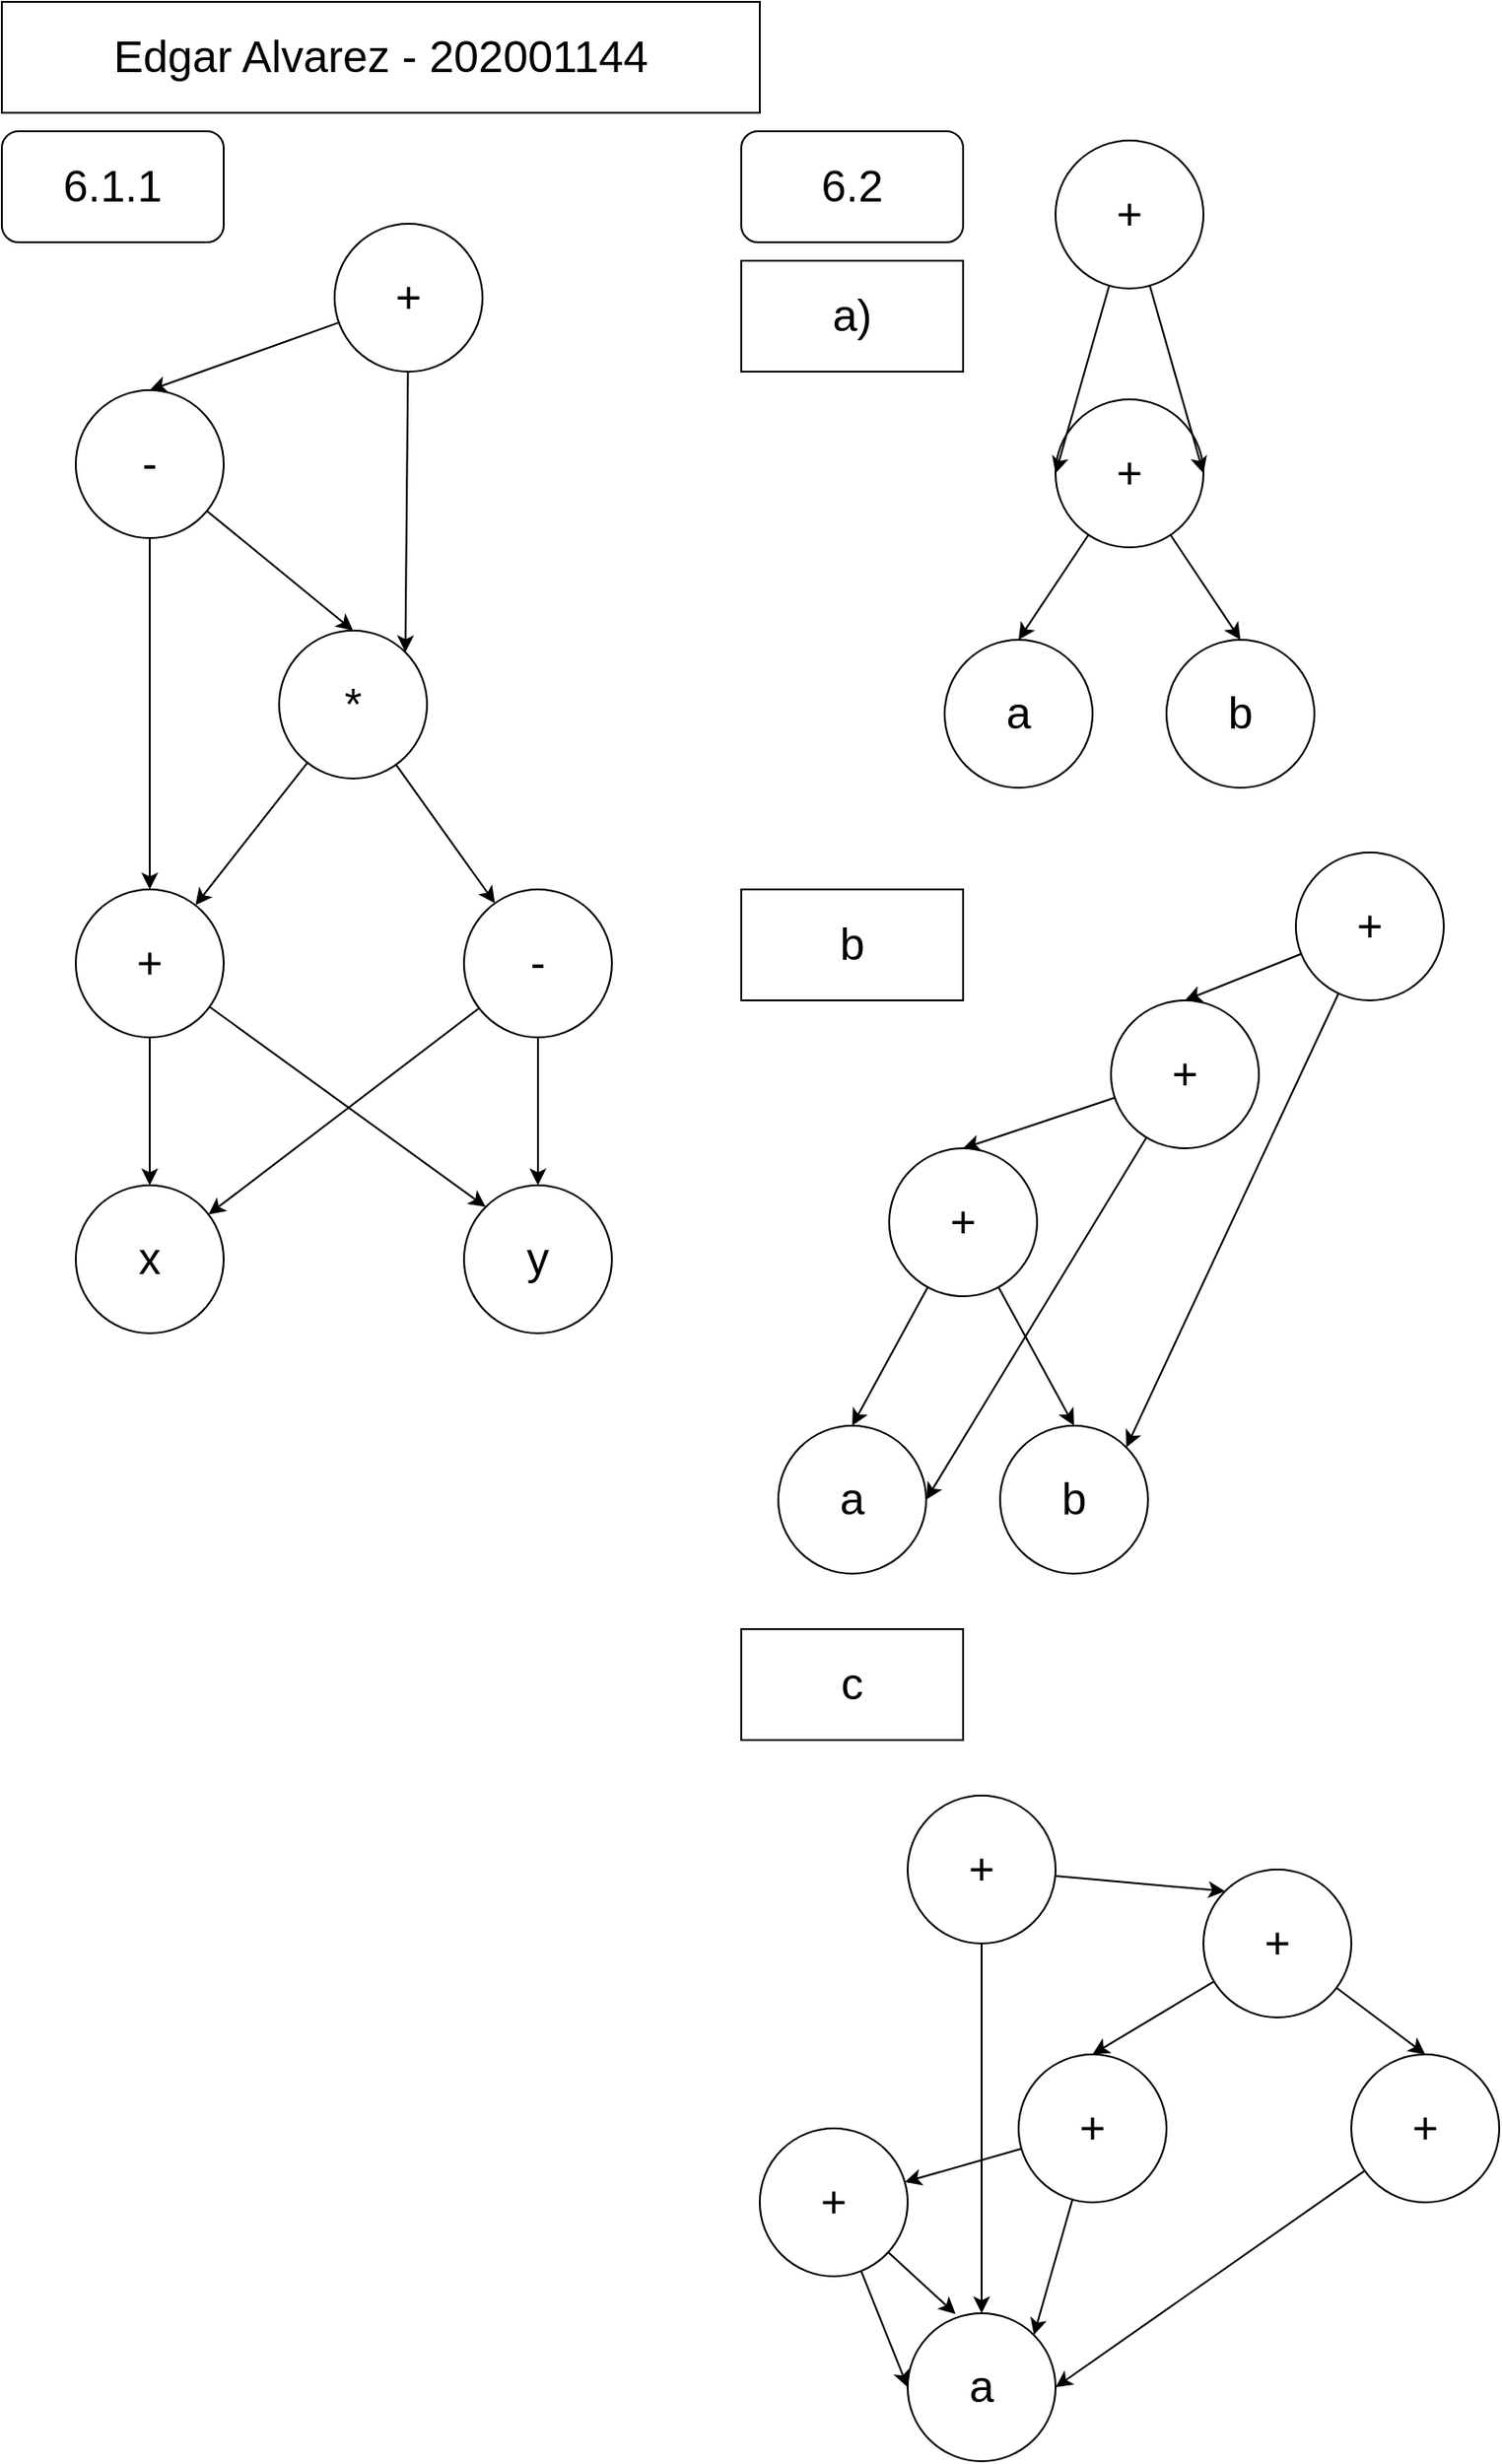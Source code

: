<mxfile version="24.1.0" type="github">
  <diagram name="Page-1" id="ShOJZOdcozLiZB4Zi4mf">
    <mxGraphModel dx="1467" dy="767" grid="1" gridSize="10" guides="1" tooltips="1" connect="1" arrows="1" fold="1" page="1" pageScale="1" pageWidth="850" pageHeight="1400" math="0" shadow="0">
      <root>
        <mxCell id="0" />
        <mxCell id="1" parent="0" />
        <mxCell id="2BrftuQvteU4rKJWlO9--18" style="edgeStyle=none;rounded=0;orthogonalLoop=1;jettySize=auto;html=1;entryX=0.5;entryY=0;entryDx=0;entryDy=0;strokeColor=default;align=center;verticalAlign=middle;fontFamily=Helvetica;fontSize=24;fontColor=default;labelBackgroundColor=default;endArrow=classic;" edge="1" parent="1" source="2BrftuQvteU4rKJWlO9--1" target="2BrftuQvteU4rKJWlO9--4">
          <mxGeometry relative="1" as="geometry" />
        </mxCell>
        <mxCell id="2BrftuQvteU4rKJWlO9--19" style="edgeStyle=none;rounded=0;orthogonalLoop=1;jettySize=auto;html=1;entryX=0.5;entryY=0;entryDx=0;entryDy=0;strokeColor=default;align=center;verticalAlign=middle;fontFamily=Helvetica;fontSize=24;fontColor=default;labelBackgroundColor=default;endArrow=classic;" edge="1" parent="1" source="2BrftuQvteU4rKJWlO9--1" target="2BrftuQvteU4rKJWlO9--5">
          <mxGeometry relative="1" as="geometry" />
        </mxCell>
        <mxCell id="2BrftuQvteU4rKJWlO9--1" value="-" style="ellipse;whiteSpace=wrap;html=1;aspect=fixed;fontSize=24;" vertex="1" parent="1">
          <mxGeometry x="60" y="240" width="80" height="80" as="geometry" />
        </mxCell>
        <mxCell id="2BrftuQvteU4rKJWlO9--16" style="edgeStyle=none;rounded=0;orthogonalLoop=1;jettySize=auto;html=1;strokeColor=default;align=center;verticalAlign=middle;fontFamily=Helvetica;fontSize=24;fontColor=default;labelBackgroundColor=default;endArrow=classic;" edge="1" parent="1" source="2BrftuQvteU4rKJWlO9--4" target="2BrftuQvteU4rKJWlO9--5">
          <mxGeometry relative="1" as="geometry" />
        </mxCell>
        <mxCell id="2BrftuQvteU4rKJWlO9--17" style="edgeStyle=none;rounded=0;orthogonalLoop=1;jettySize=auto;html=1;strokeColor=default;align=center;verticalAlign=middle;fontFamily=Helvetica;fontSize=24;fontColor=default;labelBackgroundColor=default;endArrow=classic;" edge="1" parent="1" source="2BrftuQvteU4rKJWlO9--4" target="2BrftuQvteU4rKJWlO9--6">
          <mxGeometry relative="1" as="geometry" />
        </mxCell>
        <mxCell id="2BrftuQvteU4rKJWlO9--4" value="*" style="ellipse;whiteSpace=wrap;html=1;aspect=fixed;strokeColor=default;align=center;verticalAlign=middle;fontFamily=Helvetica;fontSize=24;fontColor=default;fillColor=default;" vertex="1" parent="1">
          <mxGeometry x="170" y="370" width="80" height="80" as="geometry" />
        </mxCell>
        <mxCell id="2BrftuQvteU4rKJWlO9--9" style="rounded=0;orthogonalLoop=1;jettySize=auto;html=1;fontFamily=Helvetica;fontSize=24;fontColor=default;" edge="1" parent="1" source="2BrftuQvteU4rKJWlO9--5" target="2BrftuQvteU4rKJWlO9--7">
          <mxGeometry relative="1" as="geometry" />
        </mxCell>
        <mxCell id="2BrftuQvteU4rKJWlO9--10" style="edgeStyle=none;rounded=0;orthogonalLoop=1;jettySize=auto;html=1;entryX=0;entryY=0;entryDx=0;entryDy=0;strokeColor=default;align=center;verticalAlign=middle;fontFamily=Helvetica;fontSize=24;fontColor=default;labelBackgroundColor=default;endArrow=classic;" edge="1" parent="1" source="2BrftuQvteU4rKJWlO9--5" target="2BrftuQvteU4rKJWlO9--8">
          <mxGeometry relative="1" as="geometry" />
        </mxCell>
        <mxCell id="2BrftuQvteU4rKJWlO9--5" value="+" style="ellipse;whiteSpace=wrap;html=1;aspect=fixed;strokeColor=default;align=center;verticalAlign=middle;fontFamily=Helvetica;fontSize=24;fontColor=default;fillColor=default;" vertex="1" parent="1">
          <mxGeometry x="60" y="510" width="80" height="80" as="geometry" />
        </mxCell>
        <mxCell id="2BrftuQvteU4rKJWlO9--23" style="edgeStyle=none;rounded=0;orthogonalLoop=1;jettySize=auto;html=1;strokeColor=default;align=center;verticalAlign=middle;fontFamily=Helvetica;fontSize=24;fontColor=default;labelBackgroundColor=default;endArrow=classic;" edge="1" parent="1" source="2BrftuQvteU4rKJWlO9--6" target="2BrftuQvteU4rKJWlO9--7">
          <mxGeometry relative="1" as="geometry" />
        </mxCell>
        <mxCell id="2BrftuQvteU4rKJWlO9--24" style="edgeStyle=none;rounded=0;orthogonalLoop=1;jettySize=auto;html=1;entryX=0.5;entryY=0;entryDx=0;entryDy=0;strokeColor=default;align=center;verticalAlign=middle;fontFamily=Helvetica;fontSize=24;fontColor=default;labelBackgroundColor=default;endArrow=classic;" edge="1" parent="1" source="2BrftuQvteU4rKJWlO9--6" target="2BrftuQvteU4rKJWlO9--8">
          <mxGeometry relative="1" as="geometry" />
        </mxCell>
        <mxCell id="2BrftuQvteU4rKJWlO9--6" value="-" style="ellipse;whiteSpace=wrap;html=1;aspect=fixed;strokeColor=default;align=center;verticalAlign=middle;fontFamily=Helvetica;fontSize=24;fontColor=default;fillColor=default;" vertex="1" parent="1">
          <mxGeometry x="270" y="510" width="80" height="80" as="geometry" />
        </mxCell>
        <mxCell id="2BrftuQvteU4rKJWlO9--7" value="x" style="ellipse;whiteSpace=wrap;html=1;aspect=fixed;strokeColor=default;align=center;verticalAlign=middle;fontFamily=Helvetica;fontSize=24;fontColor=default;fillColor=default;" vertex="1" parent="1">
          <mxGeometry x="60" y="670" width="80" height="80" as="geometry" />
        </mxCell>
        <mxCell id="2BrftuQvteU4rKJWlO9--8" value="y" style="ellipse;whiteSpace=wrap;html=1;aspect=fixed;strokeColor=default;align=center;verticalAlign=middle;fontFamily=Helvetica;fontSize=24;fontColor=default;fillColor=default;" vertex="1" parent="1">
          <mxGeometry x="270" y="670" width="80" height="80" as="geometry" />
        </mxCell>
        <mxCell id="2BrftuQvteU4rKJWlO9--22" style="edgeStyle=none;rounded=0;orthogonalLoop=1;jettySize=auto;html=1;entryX=1;entryY=0;entryDx=0;entryDy=0;strokeColor=default;align=center;verticalAlign=middle;fontFamily=Helvetica;fontSize=24;fontColor=default;labelBackgroundColor=default;endArrow=classic;" edge="1" parent="1" source="2BrftuQvteU4rKJWlO9--20" target="2BrftuQvteU4rKJWlO9--4">
          <mxGeometry relative="1" as="geometry" />
        </mxCell>
        <mxCell id="2BrftuQvteU4rKJWlO9--20" value="+" style="ellipse;whiteSpace=wrap;html=1;aspect=fixed;strokeColor=default;align=center;verticalAlign=middle;fontFamily=Helvetica;fontSize=24;fontColor=default;labelBackgroundColor=default;fillColor=default;" vertex="1" parent="1">
          <mxGeometry x="200" y="150" width="80" height="80" as="geometry" />
        </mxCell>
        <mxCell id="2BrftuQvteU4rKJWlO9--21" style="edgeStyle=none;rounded=0;orthogonalLoop=1;jettySize=auto;html=1;entryX=0.5;entryY=0;entryDx=0;entryDy=0;strokeColor=default;align=center;verticalAlign=middle;fontFamily=Helvetica;fontSize=24;fontColor=default;labelBackgroundColor=default;endArrow=classic;" edge="1" parent="1" source="2BrftuQvteU4rKJWlO9--20" target="2BrftuQvteU4rKJWlO9--1">
          <mxGeometry relative="1" as="geometry" />
        </mxCell>
        <mxCell id="2BrftuQvteU4rKJWlO9--25" value="Edgar Alvarez - 202001144" style="rounded=0;whiteSpace=wrap;html=1;strokeColor=default;align=center;verticalAlign=middle;fontFamily=Helvetica;fontSize=24;fontColor=default;labelBackgroundColor=default;fillColor=default;" vertex="1" parent="1">
          <mxGeometry x="20" y="30" width="410" height="60" as="geometry" />
        </mxCell>
        <mxCell id="2BrftuQvteU4rKJWlO9--26" value="6.1.1" style="rounded=1;whiteSpace=wrap;html=1;strokeColor=default;align=center;verticalAlign=middle;fontFamily=Helvetica;fontSize=24;fontColor=default;labelBackgroundColor=default;fillColor=default;" vertex="1" parent="1">
          <mxGeometry x="20" y="100" width="120" height="60" as="geometry" />
        </mxCell>
        <mxCell id="2BrftuQvteU4rKJWlO9--28" value="6.2" style="rounded=1;whiteSpace=wrap;html=1;strokeColor=default;align=center;verticalAlign=middle;fontFamily=Helvetica;fontSize=24;fontColor=default;labelBackgroundColor=default;fillColor=default;" vertex="1" parent="1">
          <mxGeometry x="420" y="100" width="120" height="60" as="geometry" />
        </mxCell>
        <mxCell id="2BrftuQvteU4rKJWlO9--29" value="a)" style="rounded=0;whiteSpace=wrap;html=1;strokeColor=default;align=center;verticalAlign=middle;fontFamily=Helvetica;fontSize=24;fontColor=default;labelBackgroundColor=default;fillColor=default;" vertex="1" parent="1">
          <mxGeometry x="420" y="170" width="120" height="60" as="geometry" />
        </mxCell>
        <mxCell id="2BrftuQvteU4rKJWlO9--33" style="edgeStyle=none;rounded=0;orthogonalLoop=1;jettySize=auto;html=1;entryX=0.5;entryY=0;entryDx=0;entryDy=0;strokeColor=default;align=center;verticalAlign=middle;fontFamily=Helvetica;fontSize=24;fontColor=default;labelBackgroundColor=default;endArrow=classic;" edge="1" parent="1" source="2BrftuQvteU4rKJWlO9--30" target="2BrftuQvteU4rKJWlO9--31">
          <mxGeometry relative="1" as="geometry" />
        </mxCell>
        <mxCell id="2BrftuQvteU4rKJWlO9--34" style="edgeStyle=none;rounded=0;orthogonalLoop=1;jettySize=auto;html=1;entryX=0.5;entryY=0;entryDx=0;entryDy=0;strokeColor=default;align=center;verticalAlign=middle;fontFamily=Helvetica;fontSize=24;fontColor=default;labelBackgroundColor=default;endArrow=classic;" edge="1" parent="1" source="2BrftuQvteU4rKJWlO9--30" target="2BrftuQvteU4rKJWlO9--32">
          <mxGeometry relative="1" as="geometry" />
        </mxCell>
        <mxCell id="2BrftuQvteU4rKJWlO9--30" value="+" style="ellipse;whiteSpace=wrap;html=1;aspect=fixed;strokeColor=default;align=center;verticalAlign=middle;fontFamily=Helvetica;fontSize=24;fontColor=default;labelBackgroundColor=default;fillColor=default;" vertex="1" parent="1">
          <mxGeometry x="590" y="245" width="80" height="80" as="geometry" />
        </mxCell>
        <mxCell id="2BrftuQvteU4rKJWlO9--31" value="a" style="ellipse;whiteSpace=wrap;html=1;aspect=fixed;strokeColor=default;align=center;verticalAlign=middle;fontFamily=Helvetica;fontSize=24;fontColor=default;labelBackgroundColor=default;fillColor=default;" vertex="1" parent="1">
          <mxGeometry x="530" y="375" width="80" height="80" as="geometry" />
        </mxCell>
        <mxCell id="2BrftuQvteU4rKJWlO9--32" value="b" style="ellipse;whiteSpace=wrap;html=1;aspect=fixed;strokeColor=default;align=center;verticalAlign=middle;fontFamily=Helvetica;fontSize=24;fontColor=default;labelBackgroundColor=default;fillColor=default;" vertex="1" parent="1">
          <mxGeometry x="650" y="375" width="80" height="80" as="geometry" />
        </mxCell>
        <mxCell id="2BrftuQvteU4rKJWlO9--37" style="edgeStyle=none;rounded=0;orthogonalLoop=1;jettySize=auto;html=1;entryX=0;entryY=0.5;entryDx=0;entryDy=0;strokeColor=default;align=center;verticalAlign=middle;fontFamily=Helvetica;fontSize=24;fontColor=default;labelBackgroundColor=default;endArrow=classic;" edge="1" parent="1" source="2BrftuQvteU4rKJWlO9--35" target="2BrftuQvteU4rKJWlO9--30">
          <mxGeometry relative="1" as="geometry" />
        </mxCell>
        <mxCell id="2BrftuQvteU4rKJWlO9--38" style="edgeStyle=none;rounded=0;orthogonalLoop=1;jettySize=auto;html=1;entryX=1;entryY=0.5;entryDx=0;entryDy=0;strokeColor=default;align=center;verticalAlign=middle;fontFamily=Helvetica;fontSize=24;fontColor=default;labelBackgroundColor=default;endArrow=classic;" edge="1" parent="1" source="2BrftuQvteU4rKJWlO9--35" target="2BrftuQvteU4rKJWlO9--30">
          <mxGeometry relative="1" as="geometry" />
        </mxCell>
        <mxCell id="2BrftuQvteU4rKJWlO9--35" value="+" style="ellipse;whiteSpace=wrap;html=1;aspect=fixed;strokeColor=default;align=center;verticalAlign=middle;fontFamily=Helvetica;fontSize=24;fontColor=default;labelBackgroundColor=default;fillColor=default;" vertex="1" parent="1">
          <mxGeometry x="590" y="105" width="80" height="80" as="geometry" />
        </mxCell>
        <mxCell id="2BrftuQvteU4rKJWlO9--39" value="b" style="rounded=0;whiteSpace=wrap;html=1;strokeColor=default;align=center;verticalAlign=middle;fontFamily=Helvetica;fontSize=24;fontColor=default;labelBackgroundColor=default;fillColor=default;" vertex="1" parent="1">
          <mxGeometry x="420" y="510" width="120" height="60" as="geometry" />
        </mxCell>
        <mxCell id="2BrftuQvteU4rKJWlO9--40" value="a" style="ellipse;whiteSpace=wrap;html=1;aspect=fixed;strokeColor=default;align=center;verticalAlign=middle;fontFamily=Helvetica;fontSize=24;fontColor=default;labelBackgroundColor=default;fillColor=default;" vertex="1" parent="1">
          <mxGeometry x="440" y="800" width="80" height="80" as="geometry" />
        </mxCell>
        <mxCell id="2BrftuQvteU4rKJWlO9--41" value="b" style="ellipse;whiteSpace=wrap;html=1;aspect=fixed;strokeColor=default;align=center;verticalAlign=middle;fontFamily=Helvetica;fontSize=24;fontColor=default;labelBackgroundColor=default;fillColor=default;" vertex="1" parent="1">
          <mxGeometry x="560" y="800" width="80" height="80" as="geometry" />
        </mxCell>
        <mxCell id="2BrftuQvteU4rKJWlO9--43" style="edgeStyle=none;rounded=0;orthogonalLoop=1;jettySize=auto;html=1;entryX=0.5;entryY=0;entryDx=0;entryDy=0;strokeColor=default;align=center;verticalAlign=middle;fontFamily=Helvetica;fontSize=24;fontColor=default;labelBackgroundColor=default;endArrow=classic;" edge="1" parent="1" source="2BrftuQvteU4rKJWlO9--42" target="2BrftuQvteU4rKJWlO9--40">
          <mxGeometry relative="1" as="geometry" />
        </mxCell>
        <mxCell id="2BrftuQvteU4rKJWlO9--44" style="edgeStyle=none;rounded=0;orthogonalLoop=1;jettySize=auto;html=1;entryX=0.5;entryY=0;entryDx=0;entryDy=0;strokeColor=default;align=center;verticalAlign=middle;fontFamily=Helvetica;fontSize=24;fontColor=default;labelBackgroundColor=default;endArrow=classic;" edge="1" parent="1" source="2BrftuQvteU4rKJWlO9--42" target="2BrftuQvteU4rKJWlO9--41">
          <mxGeometry relative="1" as="geometry" />
        </mxCell>
        <mxCell id="2BrftuQvteU4rKJWlO9--42" value="+" style="ellipse;whiteSpace=wrap;html=1;aspect=fixed;strokeColor=default;align=center;verticalAlign=middle;fontFamily=Helvetica;fontSize=24;fontColor=default;labelBackgroundColor=default;fillColor=default;" vertex="1" parent="1">
          <mxGeometry x="500" y="650" width="80" height="80" as="geometry" />
        </mxCell>
        <mxCell id="2BrftuQvteU4rKJWlO9--48" style="edgeStyle=none;rounded=0;orthogonalLoop=1;jettySize=auto;html=1;entryX=0.5;entryY=0;entryDx=0;entryDy=0;strokeColor=default;align=center;verticalAlign=middle;fontFamily=Helvetica;fontSize=24;fontColor=default;labelBackgroundColor=default;endArrow=classic;" edge="1" parent="1" source="2BrftuQvteU4rKJWlO9--47" target="2BrftuQvteU4rKJWlO9--42">
          <mxGeometry relative="1" as="geometry" />
        </mxCell>
        <mxCell id="2BrftuQvteU4rKJWlO9--49" style="edgeStyle=none;rounded=0;orthogonalLoop=1;jettySize=auto;html=1;strokeColor=default;align=center;verticalAlign=middle;fontFamily=Helvetica;fontSize=24;fontColor=default;labelBackgroundColor=default;endArrow=classic;entryX=1;entryY=0.5;entryDx=0;entryDy=0;" edge="1" parent="1" source="2BrftuQvteU4rKJWlO9--47" target="2BrftuQvteU4rKJWlO9--40">
          <mxGeometry relative="1" as="geometry">
            <mxPoint x="640" y="670" as="targetPoint" />
          </mxGeometry>
        </mxCell>
        <mxCell id="2BrftuQvteU4rKJWlO9--47" value="+" style="ellipse;whiteSpace=wrap;html=1;aspect=fixed;strokeColor=default;align=center;verticalAlign=middle;fontFamily=Helvetica;fontSize=24;fontColor=default;labelBackgroundColor=default;fillColor=default;" vertex="1" parent="1">
          <mxGeometry x="620" y="570" width="80" height="80" as="geometry" />
        </mxCell>
        <mxCell id="2BrftuQvteU4rKJWlO9--51" style="edgeStyle=none;rounded=0;orthogonalLoop=1;jettySize=auto;html=1;entryX=0.5;entryY=0;entryDx=0;entryDy=0;strokeColor=default;align=center;verticalAlign=middle;fontFamily=Helvetica;fontSize=24;fontColor=default;labelBackgroundColor=default;endArrow=classic;" edge="1" parent="1" source="2BrftuQvteU4rKJWlO9--50" target="2BrftuQvteU4rKJWlO9--47">
          <mxGeometry relative="1" as="geometry" />
        </mxCell>
        <mxCell id="2BrftuQvteU4rKJWlO9--52" style="edgeStyle=none;rounded=0;orthogonalLoop=1;jettySize=auto;html=1;entryX=1;entryY=0;entryDx=0;entryDy=0;strokeColor=default;align=center;verticalAlign=middle;fontFamily=Helvetica;fontSize=24;fontColor=default;labelBackgroundColor=default;endArrow=classic;" edge="1" parent="1" source="2BrftuQvteU4rKJWlO9--50" target="2BrftuQvteU4rKJWlO9--41">
          <mxGeometry relative="1" as="geometry" />
        </mxCell>
        <mxCell id="2BrftuQvteU4rKJWlO9--50" value="+" style="ellipse;whiteSpace=wrap;html=1;aspect=fixed;strokeColor=default;align=center;verticalAlign=middle;fontFamily=Helvetica;fontSize=24;fontColor=default;labelBackgroundColor=default;fillColor=default;" vertex="1" parent="1">
          <mxGeometry x="720" y="490" width="80" height="80" as="geometry" />
        </mxCell>
        <mxCell id="2BrftuQvteU4rKJWlO9--53" value="c" style="rounded=0;whiteSpace=wrap;html=1;strokeColor=default;align=center;verticalAlign=middle;fontFamily=Helvetica;fontSize=24;fontColor=default;labelBackgroundColor=default;fillColor=default;" vertex="1" parent="1">
          <mxGeometry x="420" y="910" width="120" height="60" as="geometry" />
        </mxCell>
        <mxCell id="2BrftuQvteU4rKJWlO9--55" value="a" style="ellipse;whiteSpace=wrap;html=1;aspect=fixed;strokeColor=default;align=center;verticalAlign=middle;fontFamily=Helvetica;fontSize=24;fontColor=default;labelBackgroundColor=default;fillColor=default;" vertex="1" parent="1">
          <mxGeometry x="510" y="1280" width="80" height="80" as="geometry" />
        </mxCell>
        <mxCell id="2BrftuQvteU4rKJWlO9--58" style="edgeStyle=none;rounded=0;orthogonalLoop=1;jettySize=auto;html=1;entryX=0;entryY=0.5;entryDx=0;entryDy=0;strokeColor=default;align=center;verticalAlign=middle;fontFamily=Helvetica;fontSize=24;fontColor=default;labelBackgroundColor=default;endArrow=classic;" edge="1" parent="1" source="2BrftuQvteU4rKJWlO9--57" target="2BrftuQvteU4rKJWlO9--55">
          <mxGeometry relative="1" as="geometry" />
        </mxCell>
        <mxCell id="2BrftuQvteU4rKJWlO9--59" style="edgeStyle=none;rounded=0;orthogonalLoop=1;jettySize=auto;html=1;entryX=0.324;entryY=0.005;entryDx=0;entryDy=0;strokeColor=default;align=center;verticalAlign=middle;fontFamily=Helvetica;fontSize=24;fontColor=default;labelBackgroundColor=default;endArrow=classic;entryPerimeter=0;" edge="1" parent="1" source="2BrftuQvteU4rKJWlO9--57" target="2BrftuQvteU4rKJWlO9--55">
          <mxGeometry relative="1" as="geometry" />
        </mxCell>
        <mxCell id="2BrftuQvteU4rKJWlO9--57" value="+" style="ellipse;whiteSpace=wrap;html=1;aspect=fixed;strokeColor=default;align=center;verticalAlign=middle;fontFamily=Helvetica;fontSize=24;fontColor=default;labelBackgroundColor=default;fillColor=default;" vertex="1" parent="1">
          <mxGeometry x="430" y="1180" width="80" height="80" as="geometry" />
        </mxCell>
        <mxCell id="2BrftuQvteU4rKJWlO9--61" style="edgeStyle=none;rounded=0;orthogonalLoop=1;jettySize=auto;html=1;strokeColor=default;align=center;verticalAlign=middle;fontFamily=Helvetica;fontSize=24;fontColor=default;labelBackgroundColor=default;endArrow=classic;" edge="1" parent="1" source="2BrftuQvteU4rKJWlO9--60" target="2BrftuQvteU4rKJWlO9--57">
          <mxGeometry relative="1" as="geometry" />
        </mxCell>
        <mxCell id="2BrftuQvteU4rKJWlO9--69" style="edgeStyle=none;rounded=0;orthogonalLoop=1;jettySize=auto;html=1;entryX=1;entryY=0;entryDx=0;entryDy=0;strokeColor=default;align=center;verticalAlign=middle;fontFamily=Helvetica;fontSize=24;fontColor=default;labelBackgroundColor=default;endArrow=classic;" edge="1" parent="1" source="2BrftuQvteU4rKJWlO9--60" target="2BrftuQvteU4rKJWlO9--55">
          <mxGeometry relative="1" as="geometry" />
        </mxCell>
        <mxCell id="2BrftuQvteU4rKJWlO9--60" value="+" style="ellipse;whiteSpace=wrap;html=1;aspect=fixed;strokeColor=default;align=center;verticalAlign=middle;fontFamily=Helvetica;fontSize=24;fontColor=default;labelBackgroundColor=default;fillColor=default;" vertex="1" parent="1">
          <mxGeometry x="570" y="1140" width="80" height="80" as="geometry" />
        </mxCell>
        <mxCell id="2BrftuQvteU4rKJWlO9--71" style="edgeStyle=none;rounded=0;orthogonalLoop=1;jettySize=auto;html=1;entryX=0;entryY=0;entryDx=0;entryDy=0;strokeColor=default;align=center;verticalAlign=middle;fontFamily=Helvetica;fontSize=24;fontColor=default;labelBackgroundColor=default;endArrow=classic;" edge="1" parent="1" source="2BrftuQvteU4rKJWlO9--62" target="2BrftuQvteU4rKJWlO9--64">
          <mxGeometry relative="1" as="geometry" />
        </mxCell>
        <mxCell id="2BrftuQvteU4rKJWlO9--72" style="edgeStyle=none;rounded=0;orthogonalLoop=1;jettySize=auto;html=1;entryX=0.5;entryY=0;entryDx=0;entryDy=0;strokeColor=default;align=center;verticalAlign=middle;fontFamily=Helvetica;fontSize=24;fontColor=default;labelBackgroundColor=default;endArrow=classic;" edge="1" parent="1" source="2BrftuQvteU4rKJWlO9--62" target="2BrftuQvteU4rKJWlO9--55">
          <mxGeometry relative="1" as="geometry" />
        </mxCell>
        <mxCell id="2BrftuQvteU4rKJWlO9--62" value="+" style="ellipse;whiteSpace=wrap;html=1;aspect=fixed;strokeColor=default;align=center;verticalAlign=middle;fontFamily=Helvetica;fontSize=24;fontColor=default;labelBackgroundColor=default;fillColor=default;" vertex="1" parent="1">
          <mxGeometry x="510" y="1000" width="80" height="80" as="geometry" />
        </mxCell>
        <mxCell id="2BrftuQvteU4rKJWlO9--70" style="edgeStyle=none;rounded=0;orthogonalLoop=1;jettySize=auto;html=1;entryX=1;entryY=0.5;entryDx=0;entryDy=0;strokeColor=default;align=center;verticalAlign=middle;fontFamily=Helvetica;fontSize=24;fontColor=default;labelBackgroundColor=default;endArrow=classic;" edge="1" parent="1" source="2BrftuQvteU4rKJWlO9--63" target="2BrftuQvteU4rKJWlO9--55">
          <mxGeometry relative="1" as="geometry" />
        </mxCell>
        <mxCell id="2BrftuQvteU4rKJWlO9--63" value="+" style="ellipse;whiteSpace=wrap;html=1;aspect=fixed;strokeColor=default;align=center;verticalAlign=middle;fontFamily=Helvetica;fontSize=24;fontColor=default;labelBackgroundColor=default;fillColor=default;" vertex="1" parent="1">
          <mxGeometry x="750" y="1140" width="80" height="80" as="geometry" />
        </mxCell>
        <mxCell id="2BrftuQvteU4rKJWlO9--67" style="edgeStyle=none;rounded=0;orthogonalLoop=1;jettySize=auto;html=1;entryX=0.5;entryY=0;entryDx=0;entryDy=0;strokeColor=default;align=center;verticalAlign=middle;fontFamily=Helvetica;fontSize=24;fontColor=default;labelBackgroundColor=default;endArrow=classic;" edge="1" parent="1" source="2BrftuQvteU4rKJWlO9--64" target="2BrftuQvteU4rKJWlO9--60">
          <mxGeometry relative="1" as="geometry" />
        </mxCell>
        <mxCell id="2BrftuQvteU4rKJWlO9--68" style="edgeStyle=none;rounded=0;orthogonalLoop=1;jettySize=auto;html=1;entryX=0.5;entryY=0;entryDx=0;entryDy=0;strokeColor=default;align=center;verticalAlign=middle;fontFamily=Helvetica;fontSize=24;fontColor=default;labelBackgroundColor=default;endArrow=classic;" edge="1" parent="1" source="2BrftuQvteU4rKJWlO9--64" target="2BrftuQvteU4rKJWlO9--63">
          <mxGeometry relative="1" as="geometry" />
        </mxCell>
        <mxCell id="2BrftuQvteU4rKJWlO9--64" value="+" style="ellipse;whiteSpace=wrap;html=1;aspect=fixed;strokeColor=default;align=center;verticalAlign=middle;fontFamily=Helvetica;fontSize=24;fontColor=default;labelBackgroundColor=default;fillColor=default;" vertex="1" parent="1">
          <mxGeometry x="670" y="1040" width="80" height="80" as="geometry" />
        </mxCell>
      </root>
    </mxGraphModel>
  </diagram>
</mxfile>

